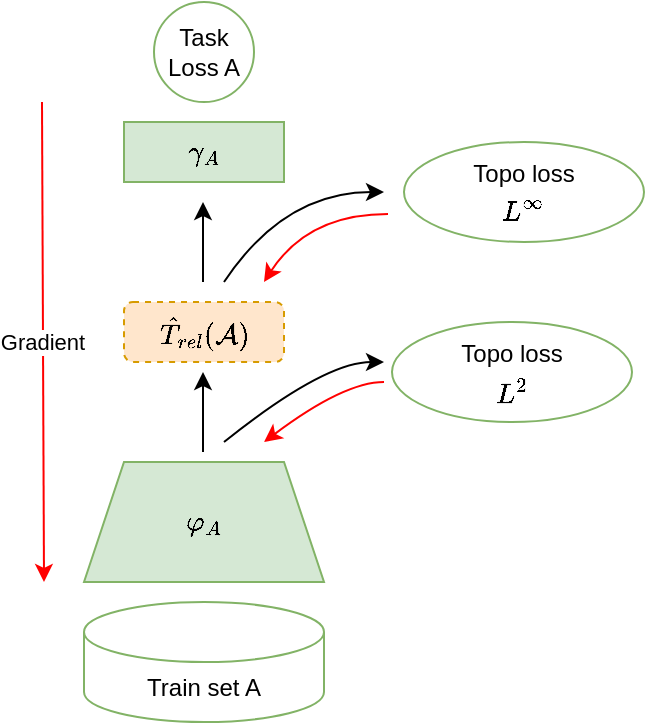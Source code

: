 <mxfile version="21.3.7" type="device">
  <diagram name="Página-1" id="fRxYpWFWI3TABBfFrbz9">
    <mxGraphModel dx="1434" dy="796" grid="1" gridSize="10" guides="1" tooltips="1" connect="1" arrows="1" fold="1" page="1" pageScale="1" pageWidth="827" pageHeight="1169" math="1" shadow="0">
      <root>
        <mxCell id="0" />
        <mxCell id="1" parent="0" />
        <mxCell id="B_Le31ezV2yMH2FOFBGa-6" value="$$\varphi_A$$" style="shape=trapezoid;perimeter=trapezoidPerimeter;whiteSpace=wrap;html=1;fixedSize=1;fillColor=#d5e8d4;strokeColor=#82b366;size=20;" parent="1" vertex="1">
          <mxGeometry x="140" y="340" width="120" height="60" as="geometry" />
        </mxCell>
        <mxCell id="B_Le31ezV2yMH2FOFBGa-7" value="$$\gamma_A$$" style="shape=trapezoid;perimeter=trapezoidPerimeter;whiteSpace=wrap;html=1;fixedSize=1;fillColor=#d5e8d4;strokeColor=#82b366;size=-10;" parent="1" vertex="1">
          <mxGeometry x="160" y="170" width="80" height="30" as="geometry" />
        </mxCell>
        <mxCell id="B_Le31ezV2yMH2FOFBGa-12" value="Train set A" style="shape=cylinder3;whiteSpace=wrap;html=1;boundedLbl=1;backgroundOutline=1;size=15;fillColor=#ffffff;strokeColor=#82b366;" parent="1" vertex="1">
          <mxGeometry x="140" y="410" width="120" height="60" as="geometry" />
        </mxCell>
        <mxCell id="B_Le31ezV2yMH2FOFBGa-13" value="Task&lt;br&gt;Loss A" style="ellipse;whiteSpace=wrap;html=1;aspect=fixed;fillColor=#FFFFFF;strokeColor=#82b366;" parent="1" vertex="1">
          <mxGeometry x="175" y="110" width="50" height="50" as="geometry" />
        </mxCell>
        <mxCell id="B_Le31ezV2yMH2FOFBGa-22" value="Gradient" style="endArrow=classic;html=1;rounded=0;strokeColor=#FF0000;" parent="1" edge="1">
          <mxGeometry width="50" height="50" relative="1" as="geometry">
            <mxPoint x="119" y="160" as="sourcePoint" />
            <mxPoint x="120" y="400" as="targetPoint" />
          </mxGeometry>
        </mxCell>
        <mxCell id="OQAexkaJsbmmNymDWaih-5" value="" style="endArrow=classic;html=1;curved=1;" parent="1" edge="1">
          <mxGeometry width="50" height="50" relative="1" as="geometry">
            <mxPoint x="210" y="250" as="sourcePoint" />
            <mxPoint x="290" y="205" as="targetPoint" />
            <Array as="points">
              <mxPoint x="240" y="205" />
            </Array>
          </mxGeometry>
        </mxCell>
        <mxCell id="OQAexkaJsbmmNymDWaih-6" value="" style="endArrow=classic;html=1;rounded=0;" parent="1" edge="1">
          <mxGeometry width="50" height="50" relative="1" as="geometry">
            <mxPoint x="199.5" y="250" as="sourcePoint" />
            <mxPoint x="199.5" y="210" as="targetPoint" />
          </mxGeometry>
        </mxCell>
        <mxCell id="OQAexkaJsbmmNymDWaih-9" value="&lt;p style=&quot;line-height: 0%;&quot;&gt;&lt;font style=&quot;font-size: 12px;&quot;&gt;Topo loss&lt;/font&gt;&lt;/p&gt;$$L^\infty$$" style="ellipse;fontSize=12;align=center;whiteSpace=wrap;html=1;verticalAlign=top;labelPosition=center;verticalLabelPosition=middle;spacingTop=-3;fillColor=default;strokeColor=#82b366;" parent="1" vertex="1">
          <mxGeometry x="300" y="180" width="120" height="50" as="geometry" />
        </mxCell>
        <mxCell id="B_Le31ezV2yMH2FOFBGa-11" value="$$\hat{T}_{rel}(\mathcal{A})$$" style="rounded=1;whiteSpace=wrap;html=1;dashed=1;fillColor=#ffe6cc;strokeColor=#d79b00;" parent="1" vertex="1">
          <mxGeometry x="160" y="260" width="80" height="30" as="geometry" />
        </mxCell>
        <mxCell id="ORQRtGDnohv92dud4GVu-1" value="" style="endArrow=classic;html=1;curved=1;strokeColor=#FF0000;" parent="1" edge="1">
          <mxGeometry width="50" height="50" relative="1" as="geometry">
            <mxPoint x="292" y="216" as="sourcePoint" />
            <mxPoint x="230" y="250" as="targetPoint" />
            <Array as="points">
              <mxPoint x="252" y="216" />
            </Array>
          </mxGeometry>
        </mxCell>
        <mxCell id="ORQRtGDnohv92dud4GVu-2" value="" style="endArrow=classic;html=1;rounded=0;" parent="1" edge="1">
          <mxGeometry width="50" height="50" relative="1" as="geometry">
            <mxPoint x="199.5" y="335" as="sourcePoint" />
            <mxPoint x="199.5" y="295" as="targetPoint" />
          </mxGeometry>
        </mxCell>
        <mxCell id="ORQRtGDnohv92dud4GVu-3" value="" style="endArrow=classic;html=1;curved=1;" parent="1" edge="1">
          <mxGeometry width="50" height="50" relative="1" as="geometry">
            <mxPoint x="210" y="330" as="sourcePoint" />
            <mxPoint x="290" y="290" as="targetPoint" />
            <Array as="points">
              <mxPoint x="260" y="290" />
            </Array>
          </mxGeometry>
        </mxCell>
        <mxCell id="ORQRtGDnohv92dud4GVu-4" value="" style="endArrow=classic;html=1;curved=1;strokeColor=#FF0000;" parent="1" edge="1">
          <mxGeometry width="50" height="50" relative="1" as="geometry">
            <mxPoint x="290" y="300" as="sourcePoint" />
            <mxPoint x="230" y="330" as="targetPoint" />
            <Array as="points">
              <mxPoint x="270" y="300" />
            </Array>
          </mxGeometry>
        </mxCell>
        <mxCell id="aAUFxPIasssfTSmBE9fH-1" value="&lt;p style=&quot;line-height: 0%;&quot;&gt;&lt;font style=&quot;font-size: 12px;&quot;&gt;Topo loss&lt;/font&gt;&lt;/p&gt;$$L^2$$" style="ellipse;fontSize=12;align=center;whiteSpace=wrap;html=1;verticalAlign=top;labelPosition=center;verticalLabelPosition=middle;spacingTop=-3;fillColor=default;strokeColor=#82b366;" vertex="1" parent="1">
          <mxGeometry x="294" y="270" width="120" height="50" as="geometry" />
        </mxCell>
      </root>
    </mxGraphModel>
  </diagram>
</mxfile>
